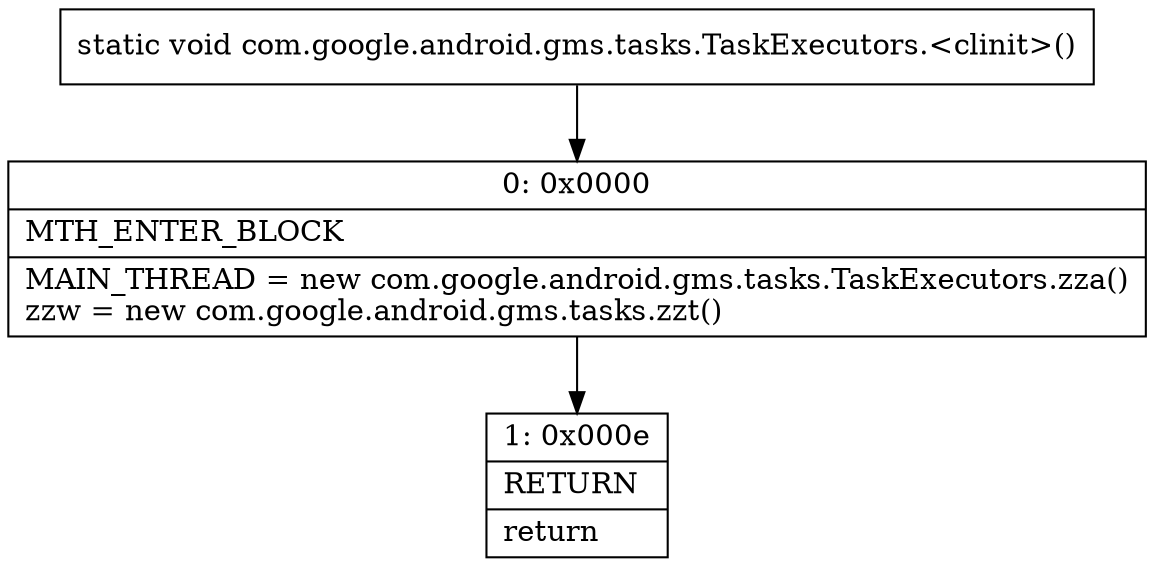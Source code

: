 digraph "CFG forcom.google.android.gms.tasks.TaskExecutors.\<clinit\>()V" {
Node_0 [shape=record,label="{0\:\ 0x0000|MTH_ENTER_BLOCK\l|MAIN_THREAD = new com.google.android.gms.tasks.TaskExecutors.zza()\lzzw = new com.google.android.gms.tasks.zzt()\l}"];
Node_1 [shape=record,label="{1\:\ 0x000e|RETURN\l|return\l}"];
MethodNode[shape=record,label="{static void com.google.android.gms.tasks.TaskExecutors.\<clinit\>() }"];
MethodNode -> Node_0;
Node_0 -> Node_1;
}


